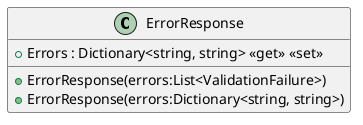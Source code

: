 @startuml
class ErrorResponse {
    + Errors : Dictionary<string, string> <<get>> <<set>>
    + ErrorResponse(errors:List<ValidationFailure>)
    + ErrorResponse(errors:Dictionary<string, string>)
}
@enduml
